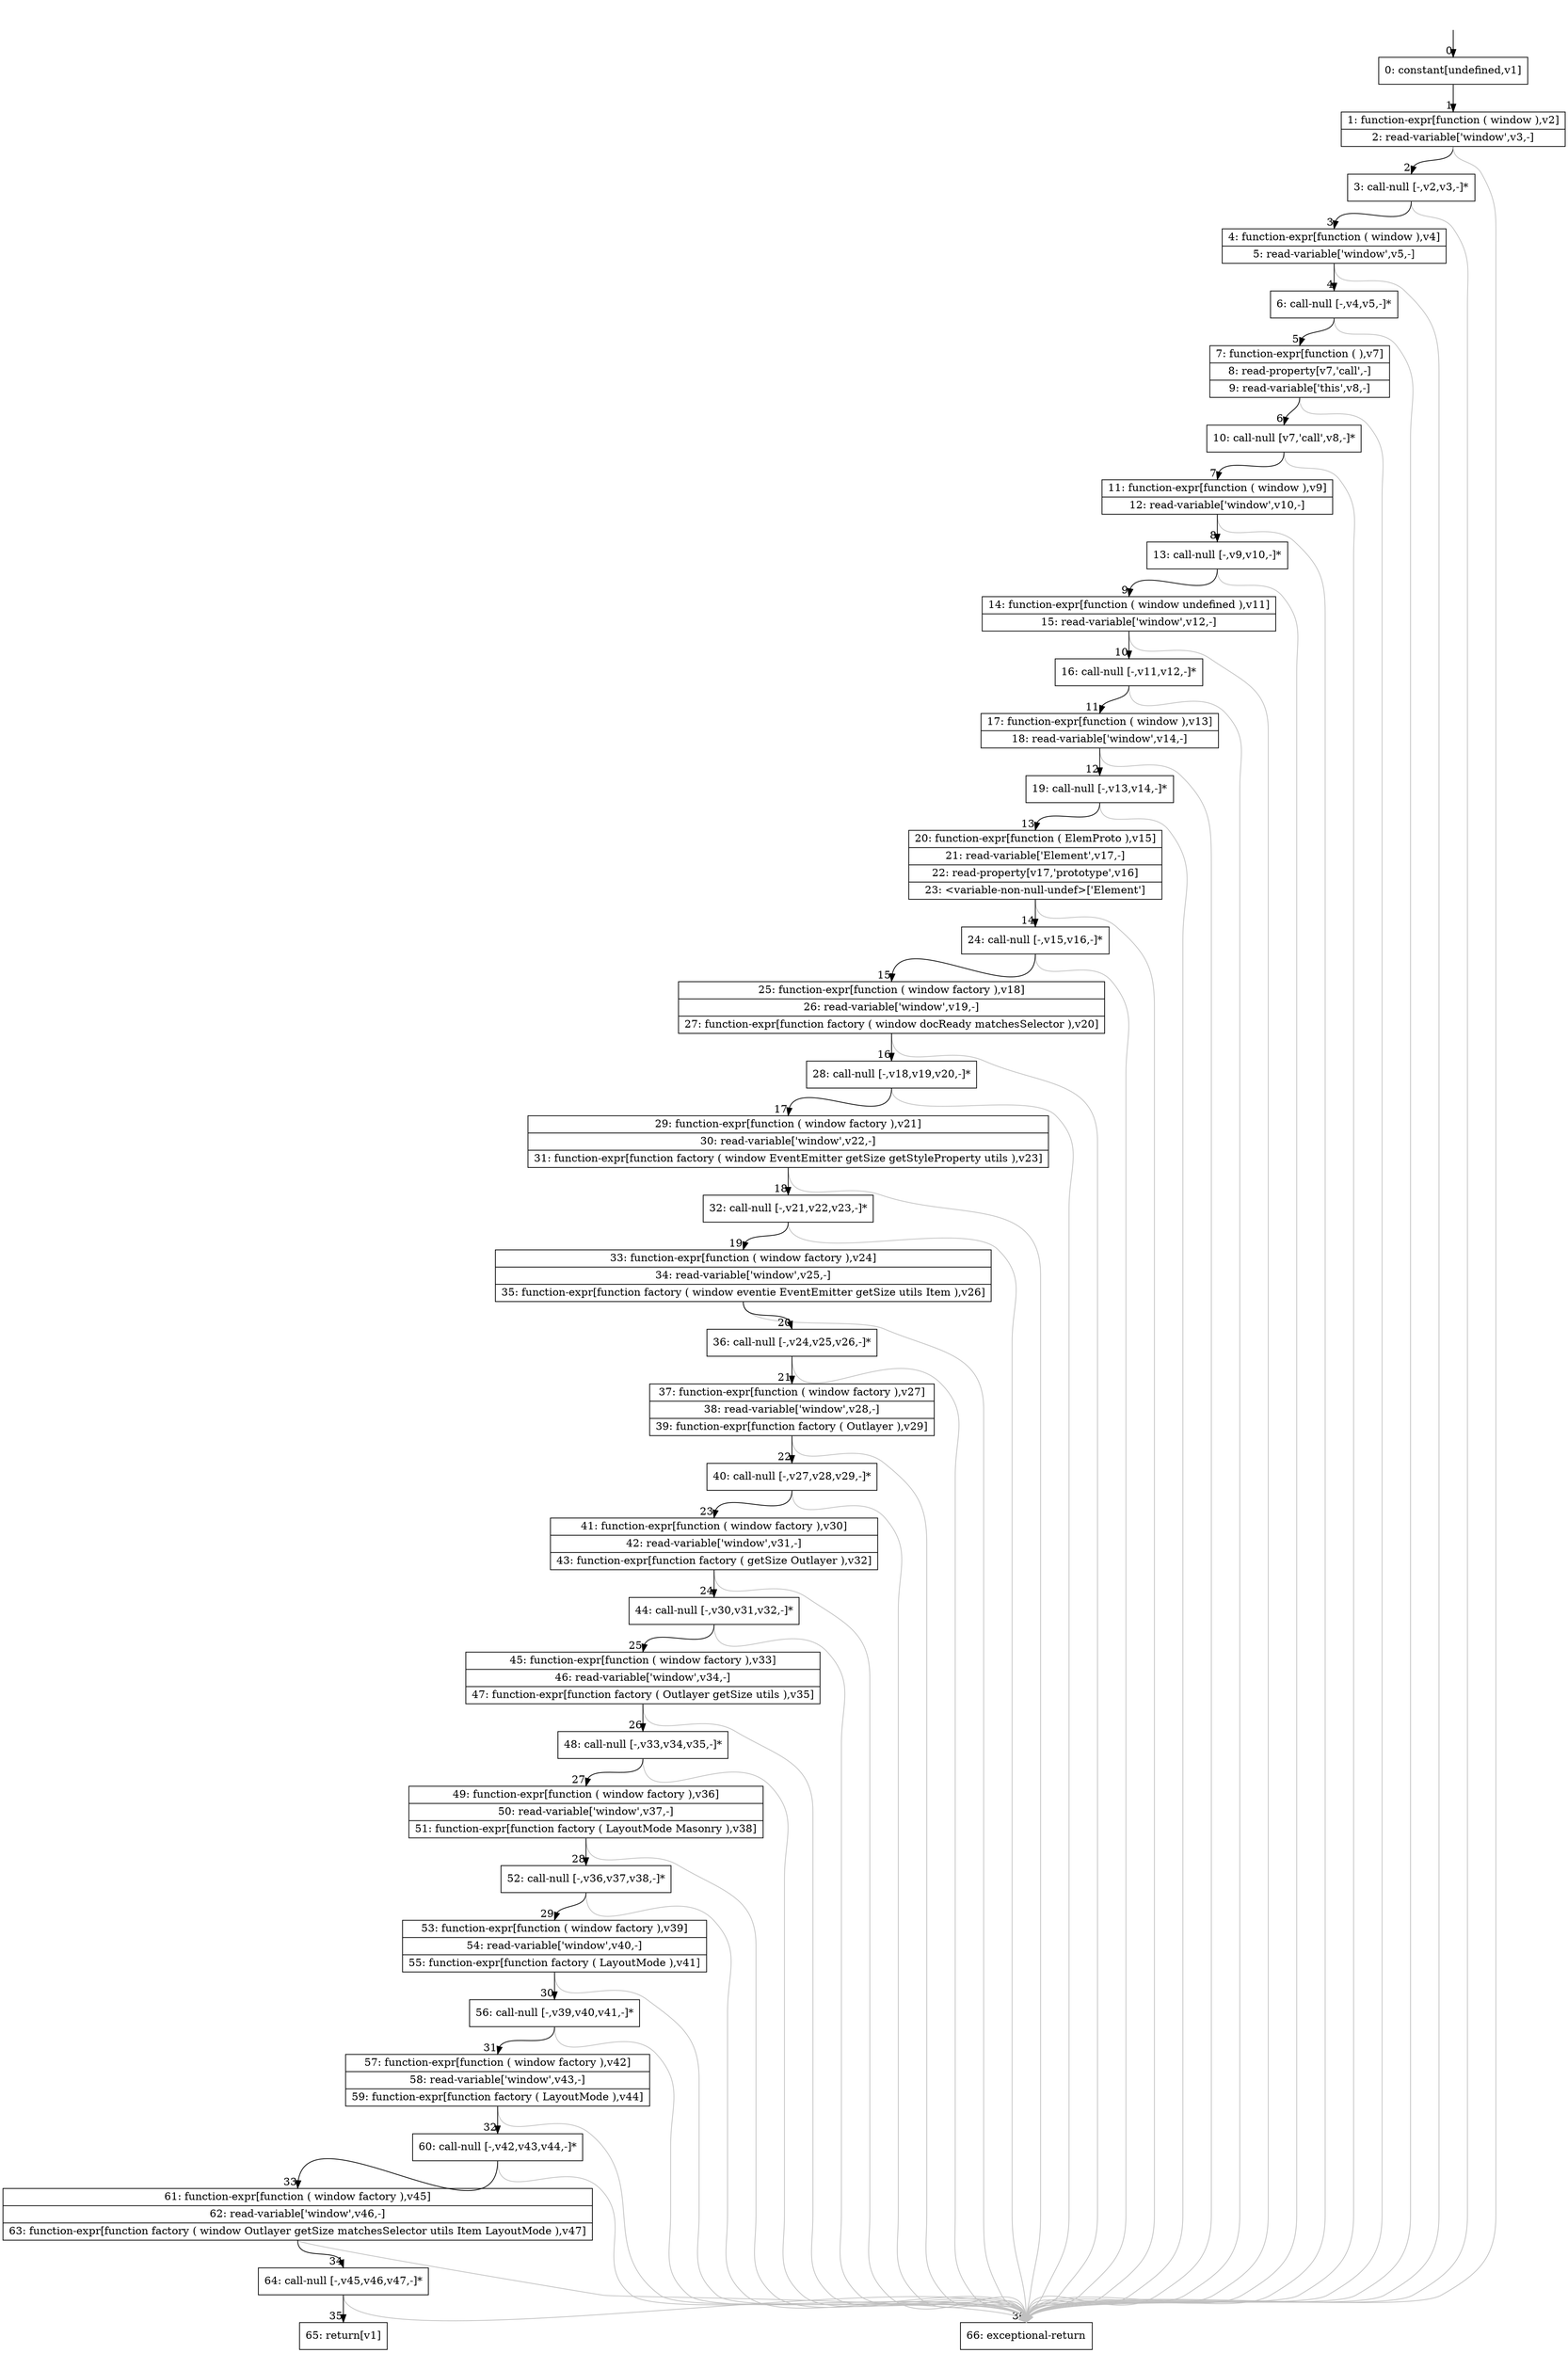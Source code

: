 digraph {
rankdir="TD"
BB_entry0[shape=none,label=""];
BB_entry0 -> BB0 [tailport=s, headport=n, headlabel="    0"]
BB0 [shape=record label="{0: constant[undefined,v1]}" ] 
BB0 -> BB1 [tailport=s, headport=n, headlabel="      1"]
BB1 [shape=record label="{1: function-expr[function ( window ),v2]|2: read-variable['window',v3,-]}" ] 
BB1 -> BB2 [tailport=s, headport=n, headlabel="      2"]
BB1 -> BB36 [tailport=s, headport=n, color=gray, headlabel="      36"]
BB2 [shape=record label="{3: call-null [-,v2,v3,-]*}" ] 
BB2 -> BB3 [tailport=s, headport=n, headlabel="      3"]
BB2 -> BB36 [tailport=s, headport=n, color=gray]
BB3 [shape=record label="{4: function-expr[function ( window ),v4]|5: read-variable['window',v5,-]}" ] 
BB3 -> BB4 [tailport=s, headport=n, headlabel="      4"]
BB3 -> BB36 [tailport=s, headport=n, color=gray]
BB4 [shape=record label="{6: call-null [-,v4,v5,-]*}" ] 
BB4 -> BB5 [tailport=s, headport=n, headlabel="      5"]
BB4 -> BB36 [tailport=s, headport=n, color=gray]
BB5 [shape=record label="{7: function-expr[function ( ),v7]|8: read-property[v7,'call',-]|9: read-variable['this',v8,-]}" ] 
BB5 -> BB6 [tailport=s, headport=n, headlabel="      6"]
BB5 -> BB36 [tailport=s, headport=n, color=gray]
BB6 [shape=record label="{10: call-null [v7,'call',v8,-]*}" ] 
BB6 -> BB7 [tailport=s, headport=n, headlabel="      7"]
BB6 -> BB36 [tailport=s, headport=n, color=gray]
BB7 [shape=record label="{11: function-expr[function ( window ),v9]|12: read-variable['window',v10,-]}" ] 
BB7 -> BB8 [tailport=s, headport=n, headlabel="      8"]
BB7 -> BB36 [tailport=s, headport=n, color=gray]
BB8 [shape=record label="{13: call-null [-,v9,v10,-]*}" ] 
BB8 -> BB9 [tailport=s, headport=n, headlabel="      9"]
BB8 -> BB36 [tailport=s, headport=n, color=gray]
BB9 [shape=record label="{14: function-expr[function ( window undefined ),v11]|15: read-variable['window',v12,-]}" ] 
BB9 -> BB10 [tailport=s, headport=n, headlabel="      10"]
BB9 -> BB36 [tailport=s, headport=n, color=gray]
BB10 [shape=record label="{16: call-null [-,v11,v12,-]*}" ] 
BB10 -> BB11 [tailport=s, headport=n, headlabel="      11"]
BB10 -> BB36 [tailport=s, headport=n, color=gray]
BB11 [shape=record label="{17: function-expr[function ( window ),v13]|18: read-variable['window',v14,-]}" ] 
BB11 -> BB12 [tailport=s, headport=n, headlabel="      12"]
BB11 -> BB36 [tailport=s, headport=n, color=gray]
BB12 [shape=record label="{19: call-null [-,v13,v14,-]*}" ] 
BB12 -> BB13 [tailport=s, headport=n, headlabel="      13"]
BB12 -> BB36 [tailport=s, headport=n, color=gray]
BB13 [shape=record label="{20: function-expr[function ( ElemProto ),v15]|21: read-variable['Element',v17,-]|22: read-property[v17,'prototype',v16]|23: \<variable-non-null-undef\>['Element']}" ] 
BB13 -> BB14 [tailport=s, headport=n, headlabel="      14"]
BB13 -> BB36 [tailport=s, headport=n, color=gray]
BB14 [shape=record label="{24: call-null [-,v15,v16,-]*}" ] 
BB14 -> BB15 [tailport=s, headport=n, headlabel="      15"]
BB14 -> BB36 [tailport=s, headport=n, color=gray]
BB15 [shape=record label="{25: function-expr[function ( window factory ),v18]|26: read-variable['window',v19,-]|27: function-expr[function factory ( window docReady matchesSelector ),v20]}" ] 
BB15 -> BB16 [tailport=s, headport=n, headlabel="      16"]
BB15 -> BB36 [tailport=s, headport=n, color=gray]
BB16 [shape=record label="{28: call-null [-,v18,v19,v20,-]*}" ] 
BB16 -> BB17 [tailport=s, headport=n, headlabel="      17"]
BB16 -> BB36 [tailport=s, headport=n, color=gray]
BB17 [shape=record label="{29: function-expr[function ( window factory ),v21]|30: read-variable['window',v22,-]|31: function-expr[function factory ( window EventEmitter getSize getStyleProperty utils ),v23]}" ] 
BB17 -> BB18 [tailport=s, headport=n, headlabel="      18"]
BB17 -> BB36 [tailport=s, headport=n, color=gray]
BB18 [shape=record label="{32: call-null [-,v21,v22,v23,-]*}" ] 
BB18 -> BB19 [tailport=s, headport=n, headlabel="      19"]
BB18 -> BB36 [tailport=s, headport=n, color=gray]
BB19 [shape=record label="{33: function-expr[function ( window factory ),v24]|34: read-variable['window',v25,-]|35: function-expr[function factory ( window eventie EventEmitter getSize utils Item ),v26]}" ] 
BB19 -> BB20 [tailport=s, headport=n, headlabel="      20"]
BB19 -> BB36 [tailport=s, headport=n, color=gray]
BB20 [shape=record label="{36: call-null [-,v24,v25,v26,-]*}" ] 
BB20 -> BB21 [tailport=s, headport=n, headlabel="      21"]
BB20 -> BB36 [tailport=s, headport=n, color=gray]
BB21 [shape=record label="{37: function-expr[function ( window factory ),v27]|38: read-variable['window',v28,-]|39: function-expr[function factory ( Outlayer ),v29]}" ] 
BB21 -> BB22 [tailport=s, headport=n, headlabel="      22"]
BB21 -> BB36 [tailport=s, headport=n, color=gray]
BB22 [shape=record label="{40: call-null [-,v27,v28,v29,-]*}" ] 
BB22 -> BB23 [tailport=s, headport=n, headlabel="      23"]
BB22 -> BB36 [tailport=s, headport=n, color=gray]
BB23 [shape=record label="{41: function-expr[function ( window factory ),v30]|42: read-variable['window',v31,-]|43: function-expr[function factory ( getSize Outlayer ),v32]}" ] 
BB23 -> BB24 [tailport=s, headport=n, headlabel="      24"]
BB23 -> BB36 [tailport=s, headport=n, color=gray]
BB24 [shape=record label="{44: call-null [-,v30,v31,v32,-]*}" ] 
BB24 -> BB25 [tailport=s, headport=n, headlabel="      25"]
BB24 -> BB36 [tailport=s, headport=n, color=gray]
BB25 [shape=record label="{45: function-expr[function ( window factory ),v33]|46: read-variable['window',v34,-]|47: function-expr[function factory ( Outlayer getSize utils ),v35]}" ] 
BB25 -> BB26 [tailport=s, headport=n, headlabel="      26"]
BB25 -> BB36 [tailport=s, headport=n, color=gray]
BB26 [shape=record label="{48: call-null [-,v33,v34,v35,-]*}" ] 
BB26 -> BB27 [tailport=s, headport=n, headlabel="      27"]
BB26 -> BB36 [tailport=s, headport=n, color=gray]
BB27 [shape=record label="{49: function-expr[function ( window factory ),v36]|50: read-variable['window',v37,-]|51: function-expr[function factory ( LayoutMode Masonry ),v38]}" ] 
BB27 -> BB28 [tailport=s, headport=n, headlabel="      28"]
BB27 -> BB36 [tailport=s, headport=n, color=gray]
BB28 [shape=record label="{52: call-null [-,v36,v37,v38,-]*}" ] 
BB28 -> BB29 [tailport=s, headport=n, headlabel="      29"]
BB28 -> BB36 [tailport=s, headport=n, color=gray]
BB29 [shape=record label="{53: function-expr[function ( window factory ),v39]|54: read-variable['window',v40,-]|55: function-expr[function factory ( LayoutMode ),v41]}" ] 
BB29 -> BB30 [tailport=s, headport=n, headlabel="      30"]
BB29 -> BB36 [tailport=s, headport=n, color=gray]
BB30 [shape=record label="{56: call-null [-,v39,v40,v41,-]*}" ] 
BB30 -> BB31 [tailport=s, headport=n, headlabel="      31"]
BB30 -> BB36 [tailport=s, headport=n, color=gray]
BB31 [shape=record label="{57: function-expr[function ( window factory ),v42]|58: read-variable['window',v43,-]|59: function-expr[function factory ( LayoutMode ),v44]}" ] 
BB31 -> BB32 [tailport=s, headport=n, headlabel="      32"]
BB31 -> BB36 [tailport=s, headport=n, color=gray]
BB32 [shape=record label="{60: call-null [-,v42,v43,v44,-]*}" ] 
BB32 -> BB33 [tailport=s, headport=n, headlabel="      33"]
BB32 -> BB36 [tailport=s, headport=n, color=gray]
BB33 [shape=record label="{61: function-expr[function ( window factory ),v45]|62: read-variable['window',v46,-]|63: function-expr[function factory ( window Outlayer getSize matchesSelector utils Item LayoutMode ),v47]}" ] 
BB33 -> BB34 [tailport=s, headport=n, headlabel="      34"]
BB33 -> BB36 [tailport=s, headport=n, color=gray]
BB34 [shape=record label="{64: call-null [-,v45,v46,v47,-]*}" ] 
BB34 -> BB35 [tailport=s, headport=n, headlabel="      35"]
BB34 -> BB36 [tailport=s, headport=n, color=gray]
BB35 [shape=record label="{65: return[v1]}" ] 
BB36 [shape=record label="{66: exceptional-return}" ] 
//#$~ 1
}

